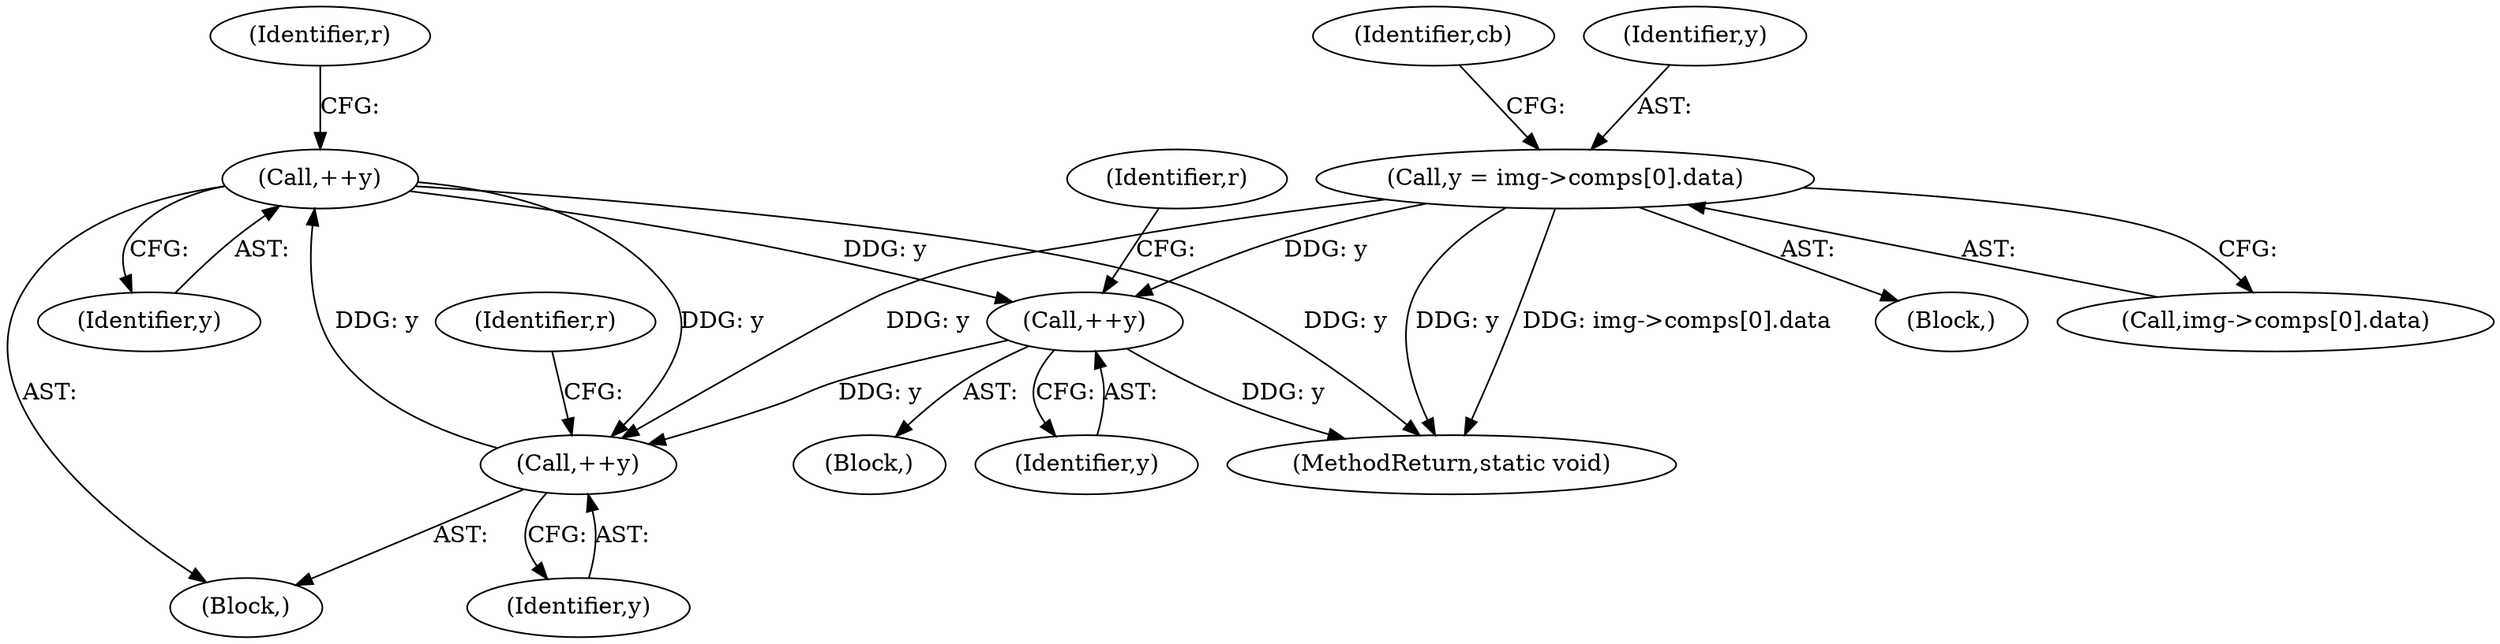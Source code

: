 digraph "0_openjpeg_15f081c89650dccee4aa4ae66f614c3fdb268767_1@pointer" {
"1000309" [label="(Call,++y)"];
"1000289" [label="(Call,++y)"];
"1000309" [label="(Call,++y)"];
"1000338" [label="(Call,++y)"];
"1000172" [label="(Call,y = img->comps[0].data)"];
"1000312" [label="(Identifier,r)"];
"1000309" [label="(Call,++y)"];
"1000292" [label="(Identifier,r)"];
"1000289" [label="(Call,++y)"];
"1000339" [label="(Identifier,y)"];
"1000103" [label="(Block,)"];
"1000341" [label="(Identifier,r)"];
"1000338" [label="(Call,++y)"];
"1000276" [label="(Block,)"];
"1000310" [label="(Identifier,y)"];
"1000290" [label="(Identifier,y)"];
"1000172" [label="(Call,y = img->comps[0].data)"];
"1000325" [label="(Block,)"];
"1000174" [label="(Call,img->comps[0].data)"];
"1000173" [label="(Identifier,y)"];
"1000511" [label="(MethodReturn,static void)"];
"1000182" [label="(Identifier,cb)"];
"1000309" -> "1000276"  [label="AST: "];
"1000309" -> "1000310"  [label="CFG: "];
"1000310" -> "1000309"  [label="AST: "];
"1000312" -> "1000309"  [label="CFG: "];
"1000309" -> "1000511"  [label="DDG: y"];
"1000309" -> "1000289"  [label="DDG: y"];
"1000289" -> "1000309"  [label="DDG: y"];
"1000309" -> "1000338"  [label="DDG: y"];
"1000289" -> "1000276"  [label="AST: "];
"1000289" -> "1000290"  [label="CFG: "];
"1000290" -> "1000289"  [label="AST: "];
"1000292" -> "1000289"  [label="CFG: "];
"1000338" -> "1000289"  [label="DDG: y"];
"1000172" -> "1000289"  [label="DDG: y"];
"1000338" -> "1000325"  [label="AST: "];
"1000338" -> "1000339"  [label="CFG: "];
"1000339" -> "1000338"  [label="AST: "];
"1000341" -> "1000338"  [label="CFG: "];
"1000338" -> "1000511"  [label="DDG: y"];
"1000172" -> "1000338"  [label="DDG: y"];
"1000172" -> "1000103"  [label="AST: "];
"1000172" -> "1000174"  [label="CFG: "];
"1000173" -> "1000172"  [label="AST: "];
"1000174" -> "1000172"  [label="AST: "];
"1000182" -> "1000172"  [label="CFG: "];
"1000172" -> "1000511"  [label="DDG: y"];
"1000172" -> "1000511"  [label="DDG: img->comps[0].data"];
}
